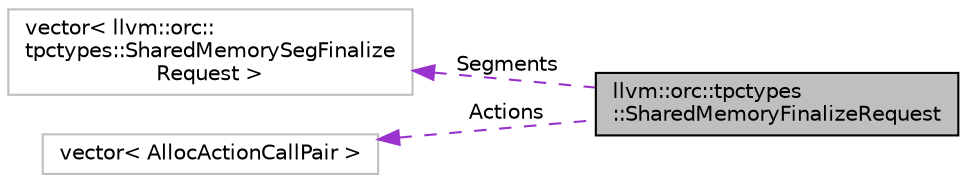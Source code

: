 digraph "llvm::orc::tpctypes::SharedMemoryFinalizeRequest"
{
 // LATEX_PDF_SIZE
  bgcolor="transparent";
  edge [fontname="Helvetica",fontsize="10",labelfontname="Helvetica",labelfontsize="10"];
  node [fontname="Helvetica",fontsize="10",shape=record];
  rankdir="LR";
  Node1 [label="llvm::orc::tpctypes\l::SharedMemoryFinalizeRequest",height=0.2,width=0.4,color="black", fillcolor="grey75", style="filled", fontcolor="black",tooltip=" "];
  Node2 -> Node1 [dir="back",color="darkorchid3",fontsize="10",style="dashed",label=" Segments" ,fontname="Helvetica"];
  Node2 [label="vector\< llvm::orc::\ltpctypes::SharedMemorySegFinalize\lRequest \>",height=0.2,width=0.4,color="grey75",tooltip=" "];
  Node3 -> Node1 [dir="back",color="darkorchid3",fontsize="10",style="dashed",label=" Actions" ,fontname="Helvetica"];
  Node3 [label="vector\< AllocActionCallPair \>",height=0.2,width=0.4,color="grey75",tooltip=" "];
}

